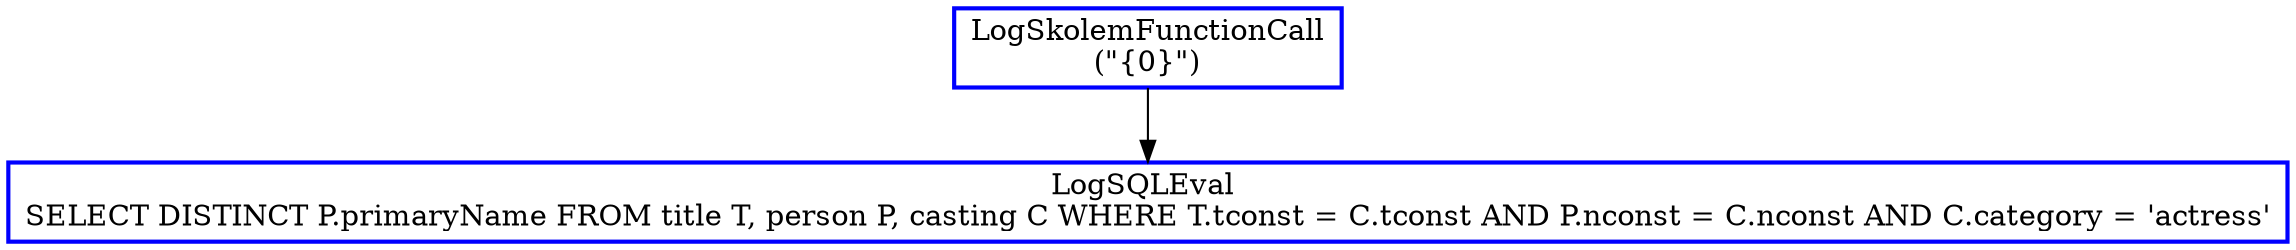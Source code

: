 digraph  g{
node [shape=rectangle, color=black, fontcolor=black, style=bold]
0 [label="LogSkolemFunctionCall
(\"{0}\")" , color = blue] ; 
1 [label="LogSQLEval 
SELECT DISTINCT P.primaryName FROM title T, person P, casting C WHERE T.tconst = C.tconst AND P.nconst = C.nconst AND C.category = 'actress'", color = blue] ; 
0 -> 1 ; 
}

